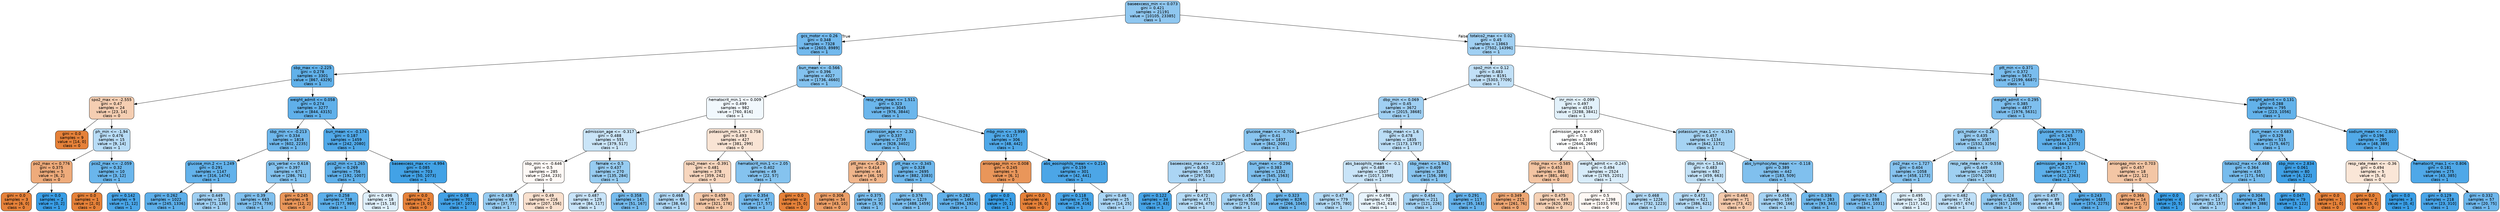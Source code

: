 digraph Tree {
node [shape=box, style="filled, rounded", color="black", fontname="helvetica"] ;
edge [fontname="helvetica"] ;
0 [label="baseexcess_min <= 0.073\ngini = 0.421\nsamples = 21191\nvalue = [10105, 23385]\nclass = 1", fillcolor="#8fc7f0"] ;
1 [label="gcs_motor <= 0.26\ngini = 0.348\nsamples = 7328\nvalue = [2603, 8989]\nclass = 1", fillcolor="#72b9ed"] ;
0 -> 1 [labeldistance=2.5, labelangle=45, headlabel="True"] ;
2 [label="sbp_max <= -2.225\ngini = 0.278\nsamples = 3301\nvalue = [867, 4329]\nclass = 1", fillcolor="#61b1ea"] ;
1 -> 2 ;
3 [label="spo2_max <= -2.555\ngini = 0.47\nsamples = 24\nvalue = [23, 14]\nclass = 0", fillcolor="#f5ceb2"] ;
2 -> 3 ;
4 [label="gini = 0.0\nsamples = 9\nvalue = [14, 0]\nclass = 0", fillcolor="#e58139"] ;
3 -> 4 ;
5 [label="ph_min <= -1.94\ngini = 0.476\nsamples = 15\nvalue = [9, 14]\nclass = 1", fillcolor="#b8dcf6"] ;
3 -> 5 ;
6 [label="po2_max <= 0.776\ngini = 0.375\nsamples = 5\nvalue = [6, 2]\nclass = 0", fillcolor="#eeab7b"] ;
5 -> 6 ;
7 [label="gini = 0.0\nsamples = 3\nvalue = [6, 0]\nclass = 0", fillcolor="#e58139"] ;
6 -> 7 ;
8 [label="gini = 0.0\nsamples = 2\nvalue = [0, 2]\nclass = 1", fillcolor="#399de5"] ;
6 -> 8 ;
9 [label="pco2_max <= -2.059\ngini = 0.32\nsamples = 10\nvalue = [3, 12]\nclass = 1", fillcolor="#6ab6ec"] ;
5 -> 9 ;
10 [label="gini = 0.0\nsamples = 1\nvalue = [2, 0]\nclass = 0", fillcolor="#e58139"] ;
9 -> 10 ;
11 [label="gini = 0.142\nsamples = 9\nvalue = [1, 12]\nclass = 1", fillcolor="#49a5e7"] ;
9 -> 11 ;
12 [label="weight_admit <= 0.058\ngini = 0.274\nsamples = 3277\nvalue = [844, 4315]\nclass = 1", fillcolor="#60b0ea"] ;
2 -> 12 ;
13 [label="sbp_min <= -0.213\ngini = 0.334\nsamples = 1818\nvalue = [602, 2235]\nclass = 1", fillcolor="#6eb7ec"] ;
12 -> 13 ;
14 [label="glucose_min.2 <= 1.249\ngini = 0.291\nsamples = 1147\nvalue = [316, 1474]\nclass = 1", fillcolor="#63b2eb"] ;
13 -> 14 ;
15 [label="gini = 0.262\nsamples = 1022\nvalue = [245, 1336]\nclass = 1", fillcolor="#5dafea"] ;
14 -> 15 ;
16 [label="gini = 0.449\nsamples = 125\nvalue = [71, 138]\nclass = 1", fillcolor="#9fcff2"] ;
14 -> 16 ;
17 [label="gcs_verbal <= 0.618\ngini = 0.397\nsamples = 671\nvalue = [286, 761]\nclass = 1", fillcolor="#83c2ef"] ;
13 -> 17 ;
18 [label="gini = 0.39\nsamples = 663\nvalue = [274, 759]\nclass = 1", fillcolor="#80c0ee"] ;
17 -> 18 ;
19 [label="gini = 0.245\nsamples = 8\nvalue = [12, 2]\nclass = 0", fillcolor="#e9965a"] ;
17 -> 19 ;
20 [label="bun_mean <= -0.174\ngini = 0.187\nsamples = 1459\nvalue = [242, 2080]\nclass = 1", fillcolor="#50a8e8"] ;
12 -> 20 ;
21 [label="pco2_min <= 1.265\ngini = 0.269\nsamples = 756\nvalue = [192, 1007]\nclass = 1", fillcolor="#5fb0ea"] ;
20 -> 21 ;
22 [label="gini = 0.258\nsamples = 738\nvalue = [177, 989]\nclass = 1", fillcolor="#5cafea"] ;
21 -> 22 ;
23 [label="gini = 0.496\nsamples = 18\nvalue = [15, 18]\nclass = 1", fillcolor="#deeffb"] ;
21 -> 23 ;
24 [label="baseexcess_max <= -4.994\ngini = 0.085\nsamples = 703\nvalue = [50, 1073]\nclass = 1", fillcolor="#42a2e6"] ;
20 -> 24 ;
25 [label="gini = 0.0\nsamples = 2\nvalue = [3, 0]\nclass = 0", fillcolor="#e58139"] ;
24 -> 25 ;
26 [label="gini = 0.08\nsamples = 701\nvalue = [47, 1073]\nclass = 1", fillcolor="#42a1e6"] ;
24 -> 26 ;
27 [label="bun_mean <= -0.566\ngini = 0.396\nsamples = 4027\nvalue = [1736, 4660]\nclass = 1", fillcolor="#83c2ef"] ;
1 -> 27 ;
28 [label="hematocrit_min.1 <= 0.009\ngini = 0.499\nsamples = 982\nvalue = [760, 816]\nclass = 1", fillcolor="#f1f8fd"] ;
27 -> 28 ;
29 [label="admission_age <= -0.317\ngini = 0.488\nsamples = 555\nvalue = [379, 517]\nclass = 1", fillcolor="#cae5f8"] ;
28 -> 29 ;
30 [label="sbp_min <= -0.646\ngini = 0.5\nsamples = 285\nvalue = [244, 233]\nclass = 0", fillcolor="#fef9f6"] ;
29 -> 30 ;
31 [label="gini = 0.438\nsamples = 69\nvalue = [37, 77]\nclass = 1", fillcolor="#98ccf1"] ;
30 -> 31 ;
32 [label="gini = 0.49\nsamples = 216\nvalue = [207, 156]\nclass = 0", fillcolor="#f9e0ce"] ;
30 -> 32 ;
33 [label="female <= 0.5\ngini = 0.437\nsamples = 270\nvalue = [135, 284]\nclass = 1", fillcolor="#97ccf1"] ;
29 -> 33 ;
34 [label="gini = 0.487\nsamples = 129\nvalue = [84, 117]\nclass = 1", fillcolor="#c7e3f8"] ;
33 -> 34 ;
35 [label="gini = 0.358\nsamples = 141\nvalue = [51, 167]\nclass = 1", fillcolor="#75bbed"] ;
33 -> 35 ;
36 [label="potassium_min.1 <= 0.758\ngini = 0.493\nsamples = 427\nvalue = [381, 299]\nclass = 0", fillcolor="#f9e4d4"] ;
28 -> 36 ;
37 [label="spo2_mean <= -0.391\ngini = 0.481\nsamples = 378\nvalue = [359, 242]\nclass = 0", fillcolor="#f7d6be"] ;
36 -> 37 ;
38 [label="gini = 0.468\nsamples = 69\nvalue = [38, 64]\nclass = 1", fillcolor="#afd7f4"] ;
37 -> 38 ;
39 [label="gini = 0.459\nsamples = 309\nvalue = [321, 178]\nclass = 0", fillcolor="#f3c7a7"] ;
37 -> 39 ;
40 [label="hematocrit_min.1 <= 2.05\ngini = 0.402\nsamples = 49\nvalue = [22, 57]\nclass = 1", fillcolor="#85c3ef"] ;
36 -> 40 ;
41 [label="gini = 0.354\nsamples = 47\nvalue = [17, 57]\nclass = 1", fillcolor="#74baed"] ;
40 -> 41 ;
42 [label="gini = 0.0\nsamples = 2\nvalue = [5, 0]\nclass = 0", fillcolor="#e58139"] ;
40 -> 42 ;
43 [label="resp_rate_mean <= 1.511\ngini = 0.323\nsamples = 3045\nvalue = [976, 3844]\nclass = 1", fillcolor="#6bb6ec"] ;
27 -> 43 ;
44 [label="admission_age <= -2.32\ngini = 0.337\nsamples = 2739\nvalue = [928, 3402]\nclass = 1", fillcolor="#6fb8ec"] ;
43 -> 44 ;
45 [label="ptt_max <= -0.29\ngini = 0.414\nsamples = 44\nvalue = [46, 19]\nclass = 0", fillcolor="#f0b58b"] ;
44 -> 45 ;
46 [label="gini = 0.306\nsamples = 34\nvalue = [43, 10]\nclass = 0", fillcolor="#eb9e67"] ;
45 -> 46 ;
47 [label="gini = 0.375\nsamples = 10\nvalue = [3, 9]\nclass = 1", fillcolor="#7bbeee"] ;
45 -> 47 ;
48 [label="ptt_max <= -0.345\ngini = 0.328\nsamples = 2695\nvalue = [882, 3383]\nclass = 1", fillcolor="#6db7ec"] ;
44 -> 48 ;
49 [label="gini = 0.376\nsamples = 1229\nvalue = [488, 1459]\nclass = 1", fillcolor="#7bbeee"] ;
48 -> 49 ;
50 [label="gini = 0.282\nsamples = 1466\nvalue = [394, 1924]\nclass = 1", fillcolor="#62b1ea"] ;
48 -> 50 ;
51 [label="mbp_min <= -3.999\ngini = 0.177\nsamples = 306\nvalue = [48, 442]\nclass = 1", fillcolor="#4fa8e8"] ;
43 -> 51 ;
52 [label="aniongap_min <= 0.008\ngini = 0.245\nsamples = 5\nvalue = [6, 1]\nclass = 0", fillcolor="#e9965a"] ;
51 -> 52 ;
53 [label="gini = 0.0\nsamples = 1\nvalue = [0, 1]\nclass = 1", fillcolor="#399de5"] ;
52 -> 53 ;
54 [label="gini = 0.0\nsamples = 4\nvalue = [6, 0]\nclass = 0", fillcolor="#e58139"] ;
52 -> 54 ;
55 [label="abs_eosinophils_mean <= 0.214\ngini = 0.159\nsamples = 301\nvalue = [42, 441]\nclass = 1", fillcolor="#4ca6e7"] ;
51 -> 55 ;
56 [label="gini = 0.118\nsamples = 276\nvalue = [28, 416]\nclass = 1", fillcolor="#46a4e7"] ;
55 -> 56 ;
57 [label="gini = 0.46\nsamples = 25\nvalue = [14, 25]\nclass = 1", fillcolor="#a8d4f4"] ;
55 -> 57 ;
58 [label="totalco2_max <= 0.02\ngini = 0.45\nsamples = 13863\nvalue = [7502, 14396]\nclass = 1", fillcolor="#a0d0f3"] ;
0 -> 58 [labeldistance=2.5, labelangle=-45, headlabel="False"] ;
59 [label="spo2_min <= 0.12\ngini = 0.483\nsamples = 8191\nvalue = [5303, 7709]\nclass = 1", fillcolor="#c1e0f7"] ;
58 -> 59 ;
60 [label="dbp_min <= 0.069\ngini = 0.45\nsamples = 3672\nvalue = [2015, 3868]\nclass = 1", fillcolor="#a0d0f3"] ;
59 -> 60 ;
61 [label="glucose_mean <= -0.704\ngini = 0.41\nsamples = 1837\nvalue = [842, 2081]\nclass = 1", fillcolor="#89c5f0"] ;
60 -> 61 ;
62 [label="baseexcess_max <= -0.223\ngini = 0.463\nsamples = 505\nvalue = [297, 518]\nclass = 1", fillcolor="#abd5f4"] ;
61 -> 62 ;
63 [label="gini = 0.122\nsamples = 34\nvalue = [3, 43]\nclass = 1", fillcolor="#47a4e7"] ;
62 -> 63 ;
64 [label="gini = 0.472\nsamples = 471\nvalue = [294, 475]\nclass = 1", fillcolor="#b4daf5"] ;
62 -> 64 ;
65 [label="bun_mean <= -0.296\ngini = 0.383\nsamples = 1332\nvalue = [545, 1563]\nclass = 1", fillcolor="#7ebfee"] ;
61 -> 65 ;
66 [label="gini = 0.455\nsamples = 504\nvalue = [279, 518]\nclass = 1", fillcolor="#a4d2f3"] ;
65 -> 66 ;
67 [label="gini = 0.323\nsamples = 828\nvalue = [266, 1045]\nclass = 1", fillcolor="#6bb6ec"] ;
65 -> 67 ;
68 [label="mbp_mean <= 1.6\ngini = 0.478\nsamples = 1835\nvalue = [1173, 1787]\nclass = 1", fillcolor="#bbddf6"] ;
60 -> 68 ;
69 [label="abs_basophils_mean <= -0.1\ngini = 0.488\nsamples = 1507\nvalue = [1017, 1398]\nclass = 1", fillcolor="#c9e4f8"] ;
68 -> 69 ;
70 [label="gini = 0.47\nsamples = 779\nvalue = [475, 780]\nclass = 1", fillcolor="#b2d9f5"] ;
69 -> 70 ;
71 [label="gini = 0.498\nsamples = 728\nvalue = [542, 618]\nclass = 1", fillcolor="#e7f3fc"] ;
69 -> 71 ;
72 [label="sbp_mean <= 1.942\ngini = 0.409\nsamples = 328\nvalue = [156, 389]\nclass = 1", fillcolor="#88c4ef"] ;
68 -> 72 ;
73 [label="gini = 0.454\nsamples = 211\nvalue = [121, 226]\nclass = 1", fillcolor="#a3d1f3"] ;
72 -> 73 ;
74 [label="gini = 0.291\nsamples = 117\nvalue = [35, 163]\nclass = 1", fillcolor="#64b2eb"] ;
72 -> 74 ;
75 [label="inr_min <= -0.099\ngini = 0.497\nsamples = 4519\nvalue = [3288, 3841]\nclass = 1", fillcolor="#e2f1fb"] ;
59 -> 75 ;
76 [label="admission_age <= -0.897\ngini = 0.5\nsamples = 3385\nvalue = [2646, 2669]\nclass = 1", fillcolor="#fdfeff"] ;
75 -> 76 ;
77 [label="mbp_max <= -0.585\ngini = 0.453\nsamples = 861\nvalue = [881, 468]\nclass = 0", fillcolor="#f3c4a2"] ;
76 -> 77 ;
78 [label="gini = 0.349\nsamples = 212\nvalue = [261, 76]\nclass = 0", fillcolor="#eda673"] ;
77 -> 78 ;
79 [label="gini = 0.475\nsamples = 649\nvalue = [620, 392]\nclass = 0", fillcolor="#f5d1b6"] ;
77 -> 79 ;
80 [label="weight_admit <= -0.245\ngini = 0.494\nsamples = 2524\nvalue = [1765, 2201]\nclass = 1", fillcolor="#d8ecfa"] ;
76 -> 80 ;
81 [label="gini = 0.5\nsamples = 1298\nvalue = [1033, 978]\nclass = 0", fillcolor="#fef8f4"] ;
80 -> 81 ;
82 [label="gini = 0.468\nsamples = 1226\nvalue = [732, 1223]\nclass = 1", fillcolor="#b0d8f5"] ;
80 -> 82 ;
83 [label="potassium_max.1 <= -0.154\ngini = 0.457\nsamples = 1134\nvalue = [642, 1172]\nclass = 1", fillcolor="#a5d3f3"] ;
75 -> 83 ;
84 [label="dbp_min <= 1.544\ngini = 0.483\nsamples = 692\nvalue = [459, 663]\nclass = 1", fillcolor="#c2e1f7"] ;
83 -> 84 ;
85 [label="gini = 0.473\nsamples = 621\nvalue = [386, 621]\nclass = 1", fillcolor="#b4daf5"] ;
84 -> 85 ;
86 [label="gini = 0.464\nsamples = 71\nvalue = [73, 42]\nclass = 0", fillcolor="#f4c9ab"] ;
84 -> 86 ;
87 [label="abs_lymphocytes_mean <= -0.118\ngini = 0.389\nsamples = 442\nvalue = [183, 509]\nclass = 1", fillcolor="#80c0ee"] ;
83 -> 87 ;
88 [label="gini = 0.456\nsamples = 159\nvalue = [90, 166]\nclass = 1", fillcolor="#a4d2f3"] ;
87 -> 88 ;
89 [label="gini = 0.336\nsamples = 283\nvalue = [93, 343]\nclass = 1", fillcolor="#6fb8ec"] ;
87 -> 89 ;
90 [label="ptt_min <= 0.371\ngini = 0.372\nsamples = 5672\nvalue = [2199, 6687]\nclass = 1", fillcolor="#7abdee"] ;
58 -> 90 ;
91 [label="weight_admit <= 0.295\ngini = 0.385\nsamples = 4877\nvalue = [1976, 5631]\nclass = 1", fillcolor="#7ebfee"] ;
90 -> 91 ;
92 [label="gcs_motor <= 0.26\ngini = 0.435\nsamples = 3087\nvalue = [1532, 3256]\nclass = 1", fillcolor="#96cbf1"] ;
91 -> 92 ;
93 [label="po2_max <= 1.727\ngini = 0.404\nsamples = 1058\nvalue = [458, 1173]\nclass = 1", fillcolor="#86c3ef"] ;
92 -> 93 ;
94 [label="gini = 0.374\nsamples = 898\nvalue = [341, 1031]\nclass = 1", fillcolor="#7abdee"] ;
93 -> 94 ;
95 [label="gini = 0.495\nsamples = 160\nvalue = [117, 142]\nclass = 1", fillcolor="#dceefa"] ;
93 -> 95 ;
96 [label="resp_rate_mean <= -0.558\ngini = 0.449\nsamples = 2029\nvalue = [1074, 2083]\nclass = 1", fillcolor="#9fd0f2"] ;
92 -> 96 ;
97 [label="gini = 0.482\nsamples = 724\nvalue = [457, 674]\nclass = 1", fillcolor="#bfdff7"] ;
96 -> 97 ;
98 [label="gini = 0.424\nsamples = 1305\nvalue = [617, 1409]\nclass = 1", fillcolor="#90c8f0"] ;
96 -> 98 ;
99 [label="glucose_min <= 3.775\ngini = 0.265\nsamples = 1790\nvalue = [444, 2375]\nclass = 1", fillcolor="#5eafea"] ;
91 -> 99 ;
100 [label="admission_age <= -1.744\ngini = 0.257\nsamples = 1772\nvalue = [422, 2363]\nclass = 1", fillcolor="#5cafea"] ;
99 -> 100 ;
101 [label="gini = 0.457\nsamples = 89\nvalue = [48, 88]\nclass = 1", fillcolor="#a5d2f3"] ;
100 -> 101 ;
102 [label="gini = 0.243\nsamples = 1683\nvalue = [374, 2275]\nclass = 1", fillcolor="#5aade9"] ;
100 -> 102 ;
103 [label="aniongap_min <= 0.703\ngini = 0.457\nsamples = 18\nvalue = [22, 12]\nclass = 0", fillcolor="#f3c6a5"] ;
99 -> 103 ;
104 [label="gini = 0.366\nsamples = 14\nvalue = [22, 7]\nclass = 0", fillcolor="#eda978"] ;
103 -> 104 ;
105 [label="gini = 0.0\nsamples = 4\nvalue = [0, 5]\nclass = 1", fillcolor="#399de5"] ;
103 -> 105 ;
106 [label="weight_admit <= 0.131\ngini = 0.288\nsamples = 795\nvalue = [223, 1056]\nclass = 1", fillcolor="#63b2ea"] ;
90 -> 106 ;
107 [label="bun_mean <= 0.683\ngini = 0.329\nsamples = 515\nvalue = [175, 667]\nclass = 1", fillcolor="#6db7ec"] ;
106 -> 107 ;
108 [label="totalco2_max <= 0.468\ngini = 0.364\nsamples = 435\nvalue = [171, 545]\nclass = 1", fillcolor="#77bced"] ;
107 -> 108 ;
109 [label="gini = 0.451\nsamples = 137\nvalue = [82, 157]\nclass = 1", fillcolor="#a0d0f3"] ;
108 -> 109 ;
110 [label="gini = 0.304\nsamples = 298\nvalue = [89, 388]\nclass = 1", fillcolor="#66b3eb"] ;
108 -> 110 ;
111 [label="sbp_min <= 2.834\ngini = 0.061\nsamples = 80\nvalue = [4, 122]\nclass = 1", fillcolor="#3fa0e6"] ;
107 -> 111 ;
112 [label="gini = 0.047\nsamples = 79\nvalue = [3, 122]\nclass = 1", fillcolor="#3e9fe6"] ;
111 -> 112 ;
113 [label="gini = 0.0\nsamples = 1\nvalue = [1, 0]\nclass = 0", fillcolor="#e58139"] ;
111 -> 113 ;
114 [label="sodium_mean <= -2.803\ngini = 0.196\nsamples = 280\nvalue = [48, 389]\nclass = 1", fillcolor="#51a9e8"] ;
106 -> 114 ;
115 [label="resp_rate_mean <= -0.36\ngini = 0.494\nsamples = 5\nvalue = [5, 4]\nclass = 0", fillcolor="#fae6d7"] ;
114 -> 115 ;
116 [label="gini = 0.0\nsamples = 2\nvalue = [5, 0]\nclass = 0", fillcolor="#e58139"] ;
115 -> 116 ;
117 [label="gini = 0.0\nsamples = 3\nvalue = [0, 4]\nclass = 1", fillcolor="#399de5"] ;
115 -> 117 ;
118 [label="hematocrit_max.1 <= 0.806\ngini = 0.181\nsamples = 275\nvalue = [43, 385]\nclass = 1", fillcolor="#4fa8e8"] ;
114 -> 118 ;
119 [label="gini = 0.129\nsamples = 218\nvalue = [23, 310]\nclass = 1", fillcolor="#48a4e7"] ;
118 -> 119 ;
120 [label="gini = 0.332\nsamples = 57\nvalue = [20, 75]\nclass = 1", fillcolor="#6eb7ec"] ;
118 -> 120 ;
}